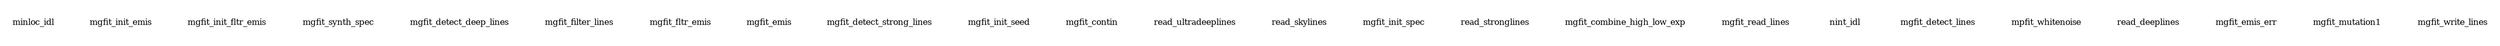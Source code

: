 digraph callgraph {
  page="8.5,11"
  node[fontsize=8,color=gray,fontcolor=grey]
  edge[color=gray]
  minloc_idl[fontcolor=black,shape=plaintext]
  mgfit_init_emis[fontcolor=black,shape=plaintext]
  mgfit_init_fltr_emis[fontcolor=black,shape=plaintext]
  mgfit_synth_spec[fontcolor=black,shape=plaintext]
  mgfit_detect_deep_lines[fontcolor=black,shape=plaintext]
  mgfit_filter_lines[fontcolor=black,shape=plaintext]
  mgfit_fltr_emis[fontcolor=black,shape=plaintext]
  mgfit_emis[fontcolor=black,shape=plaintext]
  mgfit_detect_strong_lines[fontcolor=black,shape=plaintext]
  mgfit_init_seed[fontcolor=black,shape=plaintext]
  mgfit_contin[fontcolor=black,shape=plaintext]
  read_ultradeeplines[fontcolor=black,shape=plaintext]
  read_skylines[fontcolor=black,shape=plaintext]
  mgfit_init_spec[fontcolor=black,shape=plaintext]
  read_stronglines[fontcolor=black,shape=plaintext]
  mgfit_combine_high_low_exp[fontcolor=black,shape=plaintext]
  mgfit_read_lines[fontcolor=black,shape=plaintext]
  nint_idl[fontcolor=black,shape=plaintext]
  mgfit_detect_lines[fontcolor=black,shape=plaintext]
  mpfit_whitenoise[fontcolor=black,shape=plaintext]
  read_deeplines[fontcolor=black,shape=plaintext]
  mgfit_emis_err[fontcolor=black,shape=plaintext]
  mgfit_mutation1[fontcolor=black,shape=plaintext]
  mgfit_write_lines[fontcolor=black,shape=plaintext]
}
